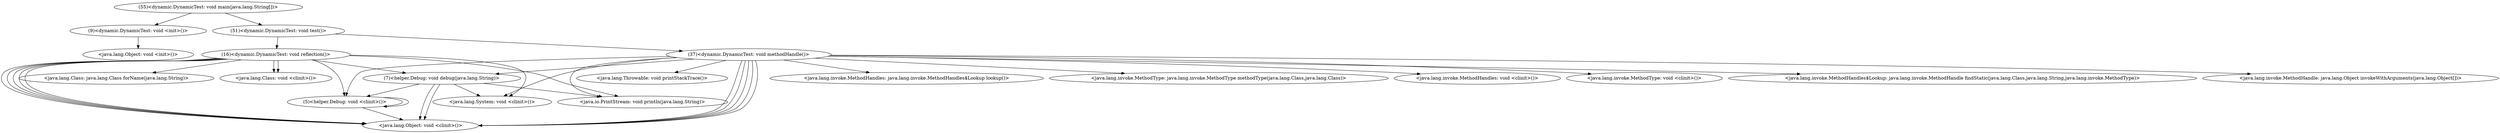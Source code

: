 digraph "call-graph" {
    "(55)<dynamic.DynamicTest: void main(java.lang.String[])>"
    "(9)<dynamic.DynamicTest: void <init>()>"
    "(55)<dynamic.DynamicTest: void main(java.lang.String[])>"->"(9)<dynamic.DynamicTest: void <init>()>";
    "(51)<dynamic.DynamicTest: void test()>"
    "(55)<dynamic.DynamicTest: void main(java.lang.String[])>"->"(51)<dynamic.DynamicTest: void test()>";
    "(37)<dynamic.DynamicTest: void methodHandle()>"
    "(51)<dynamic.DynamicTest: void test()>"->"(37)<dynamic.DynamicTest: void methodHandle()>";
    "(16)<dynamic.DynamicTest: void reflection()>"
    "(51)<dynamic.DynamicTest: void test()>"->"(16)<dynamic.DynamicTest: void reflection()>";
    "(5)<helper.Debug: void <clinit>()>"
    "(37)<dynamic.DynamicTest: void methodHandle()>"->"(5)<helper.Debug: void <clinit>()>";
    "<java.lang.invoke.MethodHandles: java.lang.invoke.MethodHandles$Lookup lookup()>"
    "(37)<dynamic.DynamicTest: void methodHandle()>"->"<java.lang.invoke.MethodHandles: java.lang.invoke.MethodHandles$Lookup lookup()>";
    "<java.lang.invoke.MethodType: java.lang.invoke.MethodType methodType(java.lang.Class,java.lang.Class)>"
    "(37)<dynamic.DynamicTest: void methodHandle()>"->"<java.lang.invoke.MethodType: java.lang.invoke.MethodType methodType(java.lang.Class,java.lang.Class)>";
    "(7)<helper.Debug: void debug(java.lang.String)>"
    "(37)<dynamic.DynamicTest: void methodHandle()>"->"(7)<helper.Debug: void debug(java.lang.String)>";
    "<java.lang.Object: void <clinit>()>"
    "(37)<dynamic.DynamicTest: void methodHandle()>"->"<java.lang.Object: void <clinit>()>";
    "<java.lang.System: void <clinit>()>"
    "(37)<dynamic.DynamicTest: void methodHandle()>"->"<java.lang.System: void <clinit>()>";
    "(37)<dynamic.DynamicTest: void methodHandle()>"->"<java.lang.Object: void <clinit>()>";
    "(37)<dynamic.DynamicTest: void methodHandle()>"->"<java.lang.Object: void <clinit>()>";
    "<java.lang.invoke.MethodHandles: void <clinit>()>"
    "(37)<dynamic.DynamicTest: void methodHandle()>"->"<java.lang.invoke.MethodHandles: void <clinit>()>";
    "(37)<dynamic.DynamicTest: void methodHandle()>"->"<java.lang.Object: void <clinit>()>";
    "<java.lang.invoke.MethodType: void <clinit>()>"
    "(37)<dynamic.DynamicTest: void methodHandle()>"->"<java.lang.invoke.MethodType: void <clinit>()>";
    "(37)<dynamic.DynamicTest: void methodHandle()>"->"<java.lang.Object: void <clinit>()>";
    "(16)<dynamic.DynamicTest: void reflection()>"->"(5)<helper.Debug: void <clinit>()>";
    "<java.lang.Class: java.lang.Class forName(java.lang.String)>"
    "(16)<dynamic.DynamicTest: void reflection()>"->"<java.lang.Class: java.lang.Class forName(java.lang.String)>";
    "(16)<dynamic.DynamicTest: void reflection()>"->"(7)<helper.Debug: void debug(java.lang.String)>";
    "(16)<dynamic.DynamicTest: void reflection()>"->"<java.lang.Object: void <clinit>()>";
    "(16)<dynamic.DynamicTest: void reflection()>"->"<java.lang.System: void <clinit>()>";
    "(16)<dynamic.DynamicTest: void reflection()>"->"<java.lang.Object: void <clinit>()>";
    "(16)<dynamic.DynamicTest: void reflection()>"->"<java.lang.Object: void <clinit>()>";
    "<java.lang.Class: void <clinit>()>"
    "(16)<dynamic.DynamicTest: void reflection()>"->"<java.lang.Class: void <clinit>()>";
    "(16)<dynamic.DynamicTest: void reflection()>"->"<java.lang.Object: void <clinit>()>";
    "(16)<dynamic.DynamicTest: void reflection()>"->"<java.lang.Class: void <clinit>()>";
    "(16)<dynamic.DynamicTest: void reflection()>"->"<java.lang.Object: void <clinit>()>";
    "(5)<helper.Debug: void <clinit>()>"->"(5)<helper.Debug: void <clinit>()>";
    "(5)<helper.Debug: void <clinit>()>"->"<java.lang.Object: void <clinit>()>";
    "(7)<helper.Debug: void debug(java.lang.String)>"->"(5)<helper.Debug: void <clinit>()>";
    "(7)<helper.Debug: void debug(java.lang.String)>"->"<java.lang.Object: void <clinit>()>";
    "(7)<helper.Debug: void debug(java.lang.String)>"->"<java.lang.System: void <clinit>()>";
    "(7)<helper.Debug: void debug(java.lang.String)>"->"<java.lang.Object: void <clinit>()>";
    "<java.lang.invoke.MethodHandles$Lookup: java.lang.invoke.MethodHandle findStatic(java.lang.Class,java.lang.String,java.lang.invoke.MethodType)>"
    "(37)<dynamic.DynamicTest: void methodHandle()>"->"<java.lang.invoke.MethodHandles$Lookup: java.lang.invoke.MethodHandle findStatic(java.lang.Class,java.lang.String,java.lang.invoke.MethodType)>";
    "<java.lang.invoke.MethodHandle: java.lang.Object invokeWithArguments(java.lang.Object[])>"
    "(37)<dynamic.DynamicTest: void methodHandle()>"->"<java.lang.invoke.MethodHandle: java.lang.Object invokeWithArguments(java.lang.Object[])>";
    "<java.io.PrintStream: void println(java.lang.String)>"
    "(7)<helper.Debug: void debug(java.lang.String)>"->"<java.io.PrintStream: void println(java.lang.String)>";
    "(16)<dynamic.DynamicTest: void reflection()>"->"<java.io.PrintStream: void println(java.lang.String)>";
    "(37)<dynamic.DynamicTest: void methodHandle()>"->"<java.io.PrintStream: void println(java.lang.String)>";
    "<java.lang.Throwable: void printStackTrace()>"
    "(37)<dynamic.DynamicTest: void methodHandle()>"->"<java.lang.Throwable: void printStackTrace()>";
    "<java.lang.Object: void <init>()>"
    "(9)<dynamic.DynamicTest: void <init>()>"->"<java.lang.Object: void <init>()>";
}
